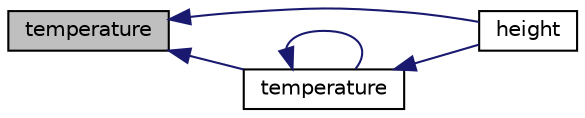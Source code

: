 digraph "temperature"
{
  edge [fontname="Helvetica",fontsize="10",labelfontname="Helvetica",labelfontsize="10"];
  node [fontname="Helvetica",fontsize="10",shape=record];
  rankdir="LR";
  Node1 [label="temperature",height=0.2,width=0.4,color="black", fillcolor="grey75", style="filled", fontcolor="black"];
  Node1 -> Node2 [dir="back",color="midnightblue",fontsize="10",style="solid"];
  Node2 [label="height",height=0.2,width=0.4,color="black", fillcolor="white", style="filled",URL="$height_8h.html#a3abd6dbcd332e7b9fc53ebffc1a7bf7c"];
  Node1 -> Node3 [dir="back",color="midnightblue",fontsize="10",style="solid"];
  Node3 [label="temperature",height=0.2,width=0.4,color="black", fillcolor="white", style="filled",URL="$temperature_8h.html#aa971f9ea35a2086046856ca483a39ad3"];
  Node3 -> Node2 [dir="back",color="midnightblue",fontsize="10",style="solid"];
  Node3 -> Node3 [dir="back",color="midnightblue",fontsize="10",style="solid"];
}
